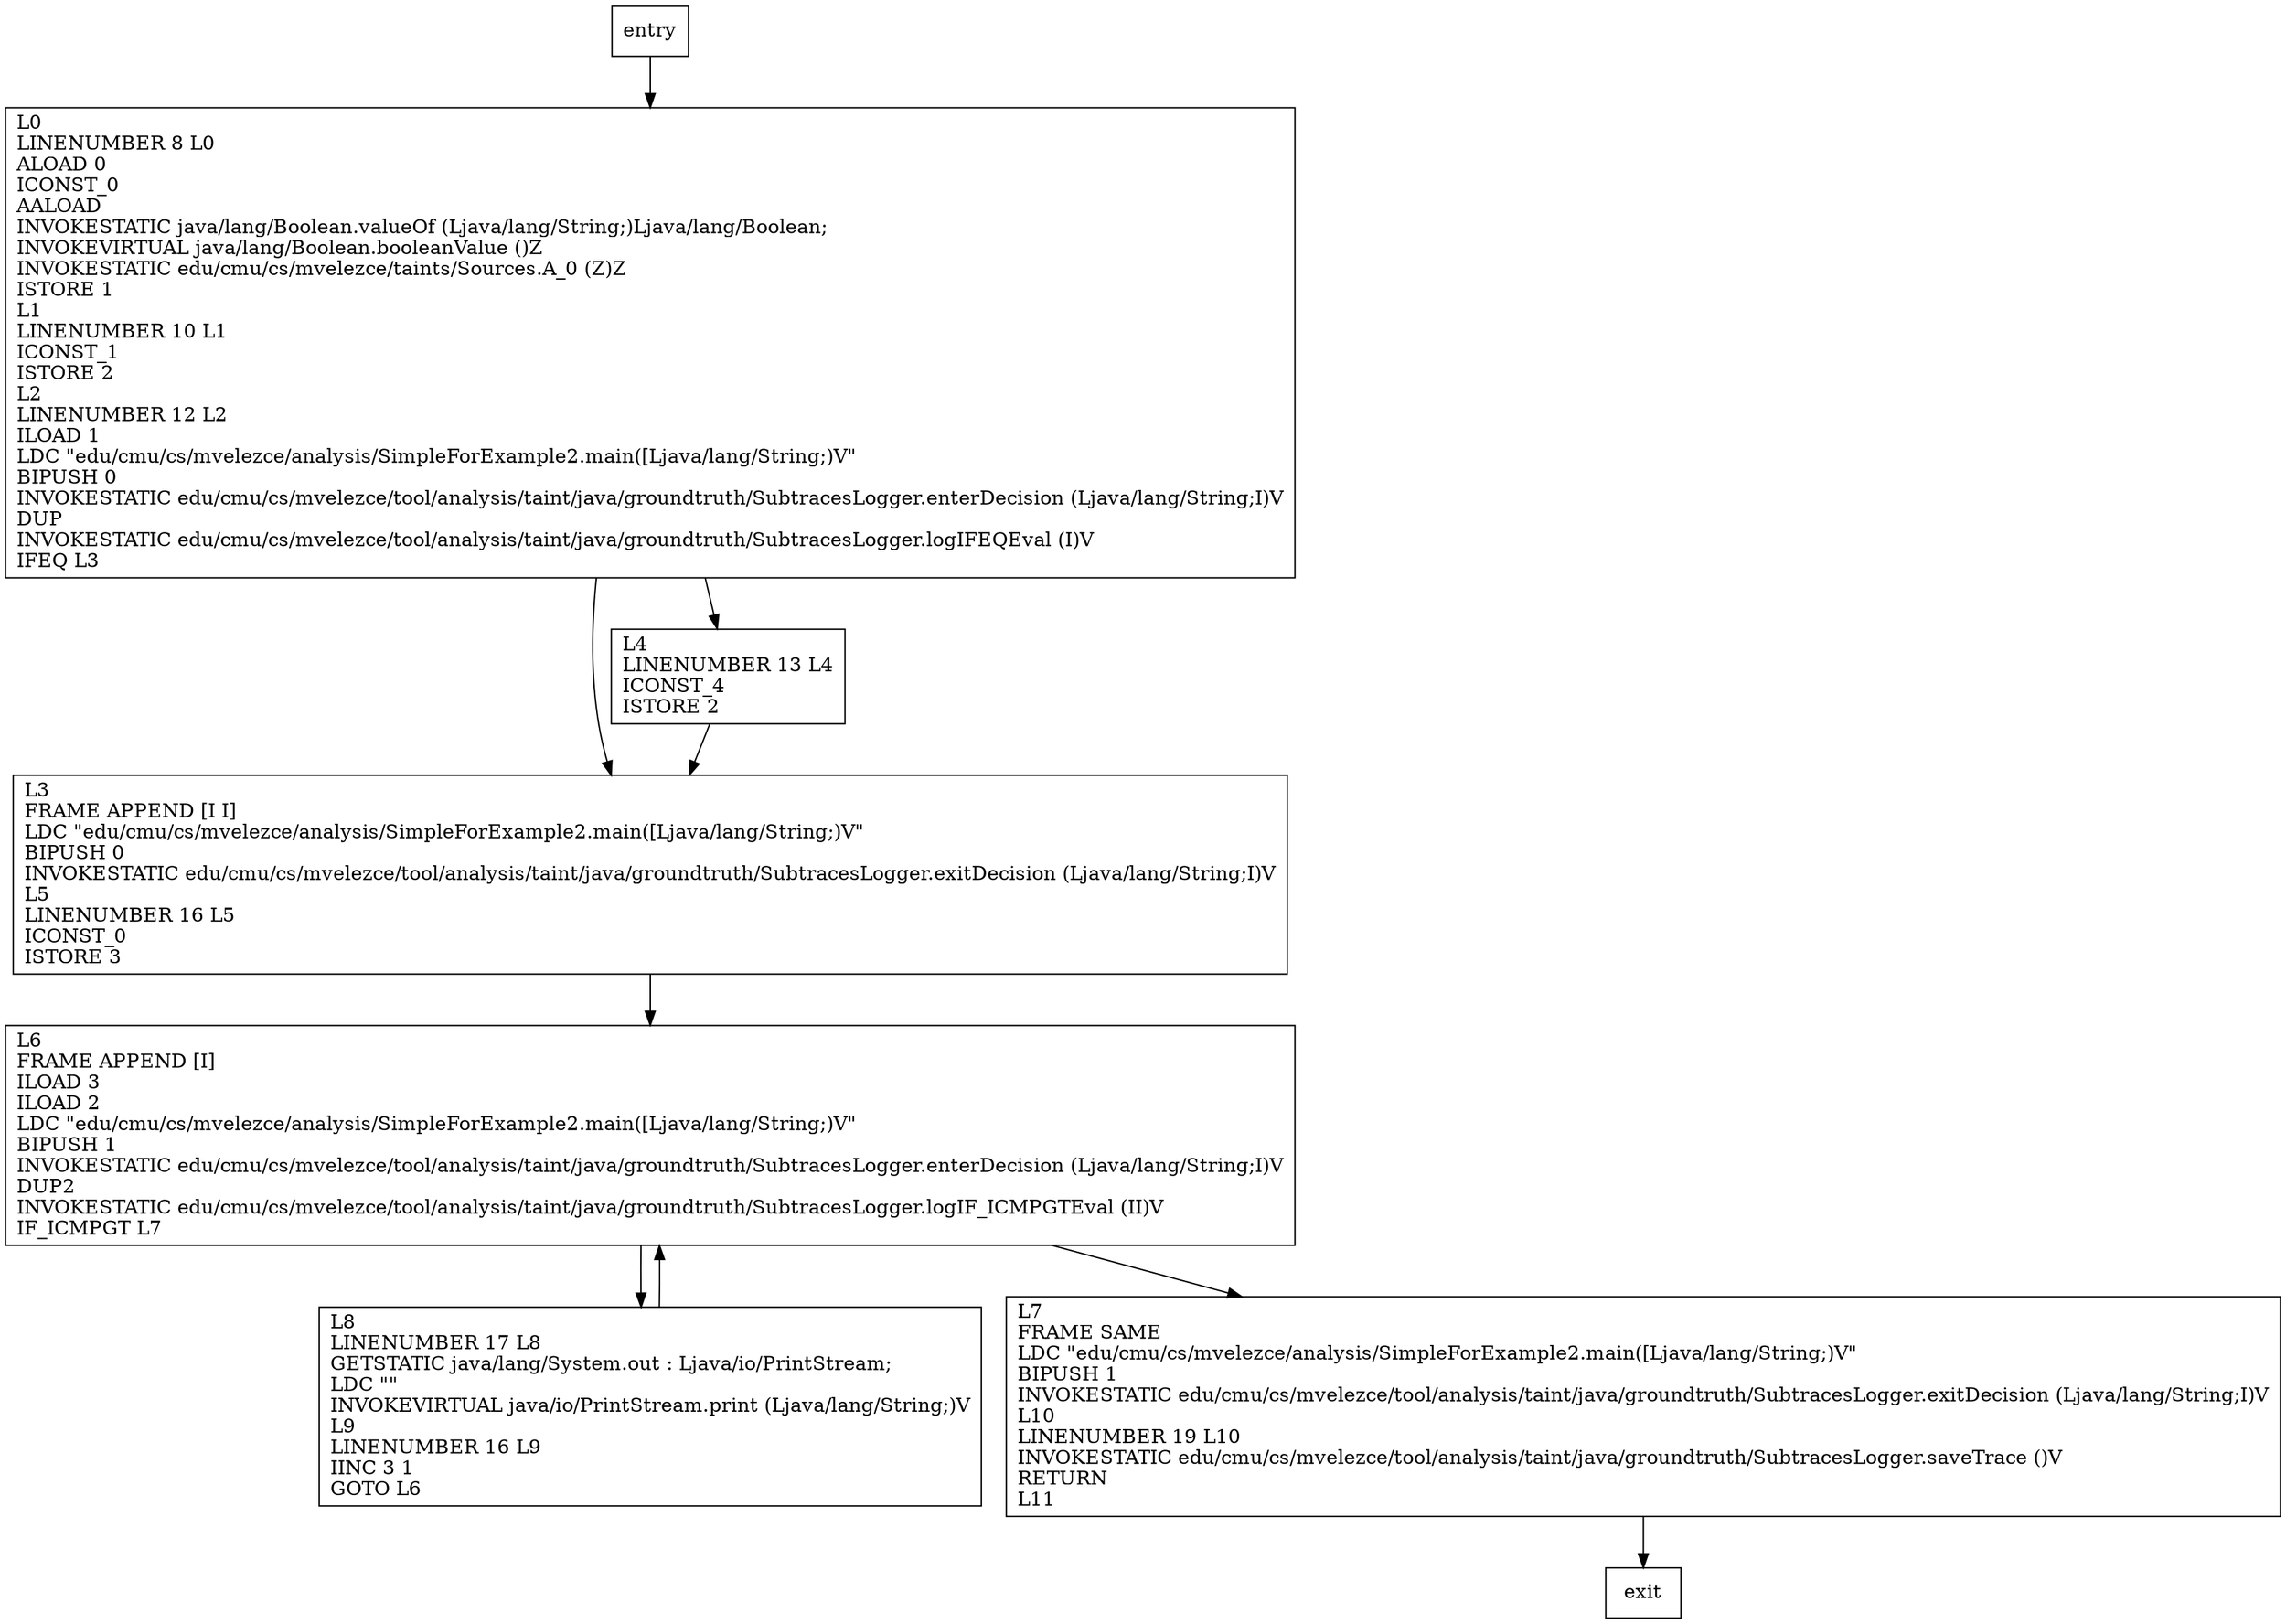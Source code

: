 digraph main {
node [shape=record];
307663451 [label="L3\lFRAME APPEND [I I]\lLDC \"edu/cmu/cs/mvelezce/analysis/SimpleForExample2.main([Ljava/lang/String;)V\"\lBIPUSH 0\lINVOKESTATIC edu/cmu/cs/mvelezce/tool/analysis/taint/java/groundtruth/SubtracesLogger.exitDecision (Ljava/lang/String;I)V\lL5\lLINENUMBER 16 L5\lICONST_0\lISTORE 3\l"];
1840107352 [label="L6\lFRAME APPEND [I]\lILOAD 3\lILOAD 2\lLDC \"edu/cmu/cs/mvelezce/analysis/SimpleForExample2.main([Ljava/lang/String;)V\"\lBIPUSH 1\lINVOKESTATIC edu/cmu/cs/mvelezce/tool/analysis/taint/java/groundtruth/SubtracesLogger.enterDecision (Ljava/lang/String;I)V\lDUP2\lINVOKESTATIC edu/cmu/cs/mvelezce/tool/analysis/taint/java/groundtruth/SubtracesLogger.logIF_ICMPGTEval (II)V\lIF_ICMPGT L7\l"];
539825188 [label="L4\lLINENUMBER 13 L4\lICONST_4\lISTORE 2\l"];
1182015948 [label="L8\lLINENUMBER 17 L8\lGETSTATIC java/lang/System.out : Ljava/io/PrintStream;\lLDC \"\"\lINVOKEVIRTUAL java/io/PrintStream.print (Ljava/lang/String;)V\lL9\lLINENUMBER 16 L9\lIINC 3 1\lGOTO L6\l"];
1467974048 [label="L0\lLINENUMBER 8 L0\lALOAD 0\lICONST_0\lAALOAD\lINVOKESTATIC java/lang/Boolean.valueOf (Ljava/lang/String;)Ljava/lang/Boolean;\lINVOKEVIRTUAL java/lang/Boolean.booleanValue ()Z\lINVOKESTATIC edu/cmu/cs/mvelezce/taints/Sources.A_0 (Z)Z\lISTORE 1\lL1\lLINENUMBER 10 L1\lICONST_1\lISTORE 2\lL2\lLINENUMBER 12 L2\lILOAD 1\lLDC \"edu/cmu/cs/mvelezce/analysis/SimpleForExample2.main([Ljava/lang/String;)V\"\lBIPUSH 0\lINVOKESTATIC edu/cmu/cs/mvelezce/tool/analysis/taint/java/groundtruth/SubtracesLogger.enterDecision (Ljava/lang/String;I)V\lDUP\lINVOKESTATIC edu/cmu/cs/mvelezce/tool/analysis/taint/java/groundtruth/SubtracesLogger.logIFEQEval (I)V\lIFEQ L3\l"];
246452498 [label="L7\lFRAME SAME\lLDC \"edu/cmu/cs/mvelezce/analysis/SimpleForExample2.main([Ljava/lang/String;)V\"\lBIPUSH 1\lINVOKESTATIC edu/cmu/cs/mvelezce/tool/analysis/taint/java/groundtruth/SubtracesLogger.exitDecision (Ljava/lang/String;I)V\lL10\lLINENUMBER 19 L10\lINVOKESTATIC edu/cmu/cs/mvelezce/tool/analysis/taint/java/groundtruth/SubtracesLogger.saveTrace ()V\lRETURN\lL11\l"];
entry;
exit;
307663451 -> 1840107352;
entry -> 1467974048;
1840107352 -> 1182015948;
1840107352 -> 246452498;
539825188 -> 307663451;
1182015948 -> 1840107352;
1467974048 -> 307663451;
1467974048 -> 539825188;
246452498 -> exit;
}
